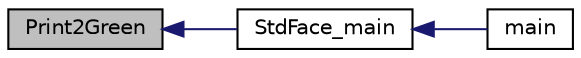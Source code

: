 digraph "Print2Green"
{
 // INTERACTIVE_SVG=YES
  edge [fontname="Helvetica",fontsize="10",labelfontname="Helvetica",labelfontsize="10"];
  node [fontname="Helvetica",fontsize="10",shape=record];
  rankdir="LR";
  Node1 [label="Print2Green",height=0.2,width=0.4,color="black", fillcolor="grey75", style="filled", fontcolor="black"];
  Node1 -> Node2 [dir="back",color="midnightblue",fontsize="10",style="solid",fontname="Helvetica"];
  Node2 [label="StdFace_main",height=0.2,width=0.4,color="black", fillcolor="white", style="filled",URL="$_std_face__main_8c.html#ae55faf027f0fa2b17f99755b073ac171"];
  Node2 -> Node3 [dir="back",color="midnightblue",fontsize="10",style="solid",fontname="Helvetica"];
  Node3 [label="main",height=0.2,width=0.4,color="black", fillcolor="white", style="filled",URL="$_h_phi_main_8c.html#a0ddf1224851353fc92bfbff6f499fa97",tooltip="Main program for HPhi. "];
}
